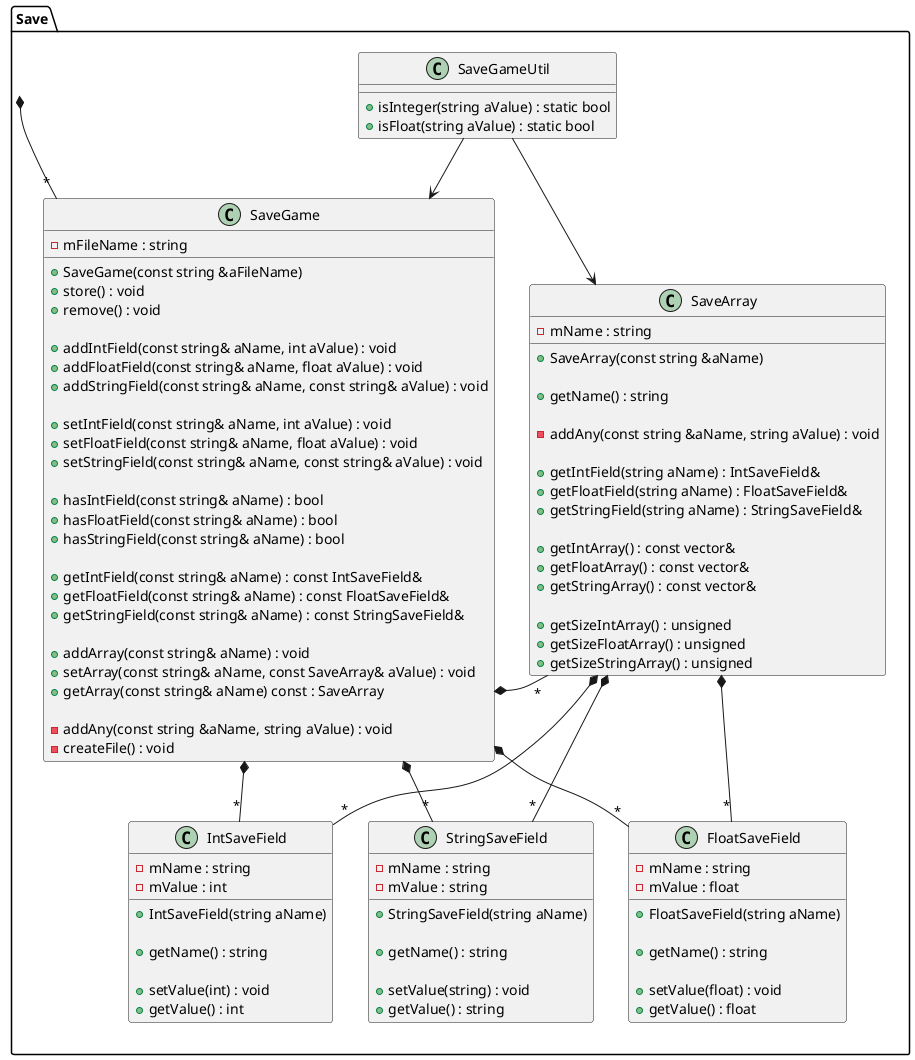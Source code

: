 @startuml savePackageClassDiagram

package Save{
class SaveGame {
-mFileName : string
    + SaveGame(const string &aFileName)
    + store() : void
    + remove() : void

    + addIntField(const string& aName, int aValue) : void
    + addFloatField(const string& aName, float aValue) : void
    + addStringField(const string& aName, const string& aValue) : void

    + setIntField(const string& aName, int aValue) : void
    + setFloatField(const string& aName, float aValue) : void
    + setStringField(const string& aName, const string& aValue) : void

    + hasIntField(const string& aName) : bool
    + hasFloatField(const string& aName) : bool
    + hasStringField(const string& aName) : bool

    + getIntField(const string& aName) : const IntSaveField&
    + getFloatField(const string& aName) : const FloatSaveField&
    + getStringField(const string& aName) : const StringSaveField&

    + addArray(const string& aName) : void
    + setArray(const string& aName, const SaveArray& aValue) : void
    + getArray(const string& aName) const : SaveArray

    - addAny(const string &aName, string aValue) : void
    - createFile() : void
}

class SaveArray {
    - mName : string
    + SaveArray(const string &aName)

    + getName() : string

    - addAny(const string &aName, string aValue) : void

    + getIntField(string aName) : IntSaveField&
    + getFloatField(string aName) : FloatSaveField&
    + getStringField(string aName) : StringSaveField&

    + getIntArray() : const vector&
    + getFloatArray() : const vector&
    + getStringArray() : const vector&

    + getSizeIntArray() : unsigned
    + getSizeFloatArray() : unsigned
    + getSizeStringArray() : unsigned
}



class SaveGameUtil {
  + isInteger(string aValue) : static bool
  + isFloat(string aValue) : static bool
}

together {
class IntSaveField {
  - mName : string
  - mValue : int

  + IntSaveField(string aName)

  + getName() : string

  + setValue(int) : void
  + getValue() : int
}

class FloatSaveField {
  - mName : string
  - mValue : float

  + FloatSaveField(string aName)

  + getName() : string

  + setValue(float) : void
  + getValue() : float
}

class StringSaveField {
  - mName : string
  - mValue : string

  + StringSaveField(string aName)

  + getName() : string

  + setValue(string) : void
  + getValue() : string
}
}

SaveGame *-- "*" SaveArray

SaveGame <-left- SaveGameUtil
SaveGame -[hidden]> SaveArray
SaveGame *--"*" IntSaveField
SaveGame *--"*" FloatSaveField
SaveGame *--"*" StringSaveField

SaveArray <-up- SaveGameUtil
SaveArray *--"*" IntSaveField
SaveArray *--"*" FloatSaveField
SaveArray *--"*" StringSaveField
}

Save *-- "*" SaveGame
@enduml